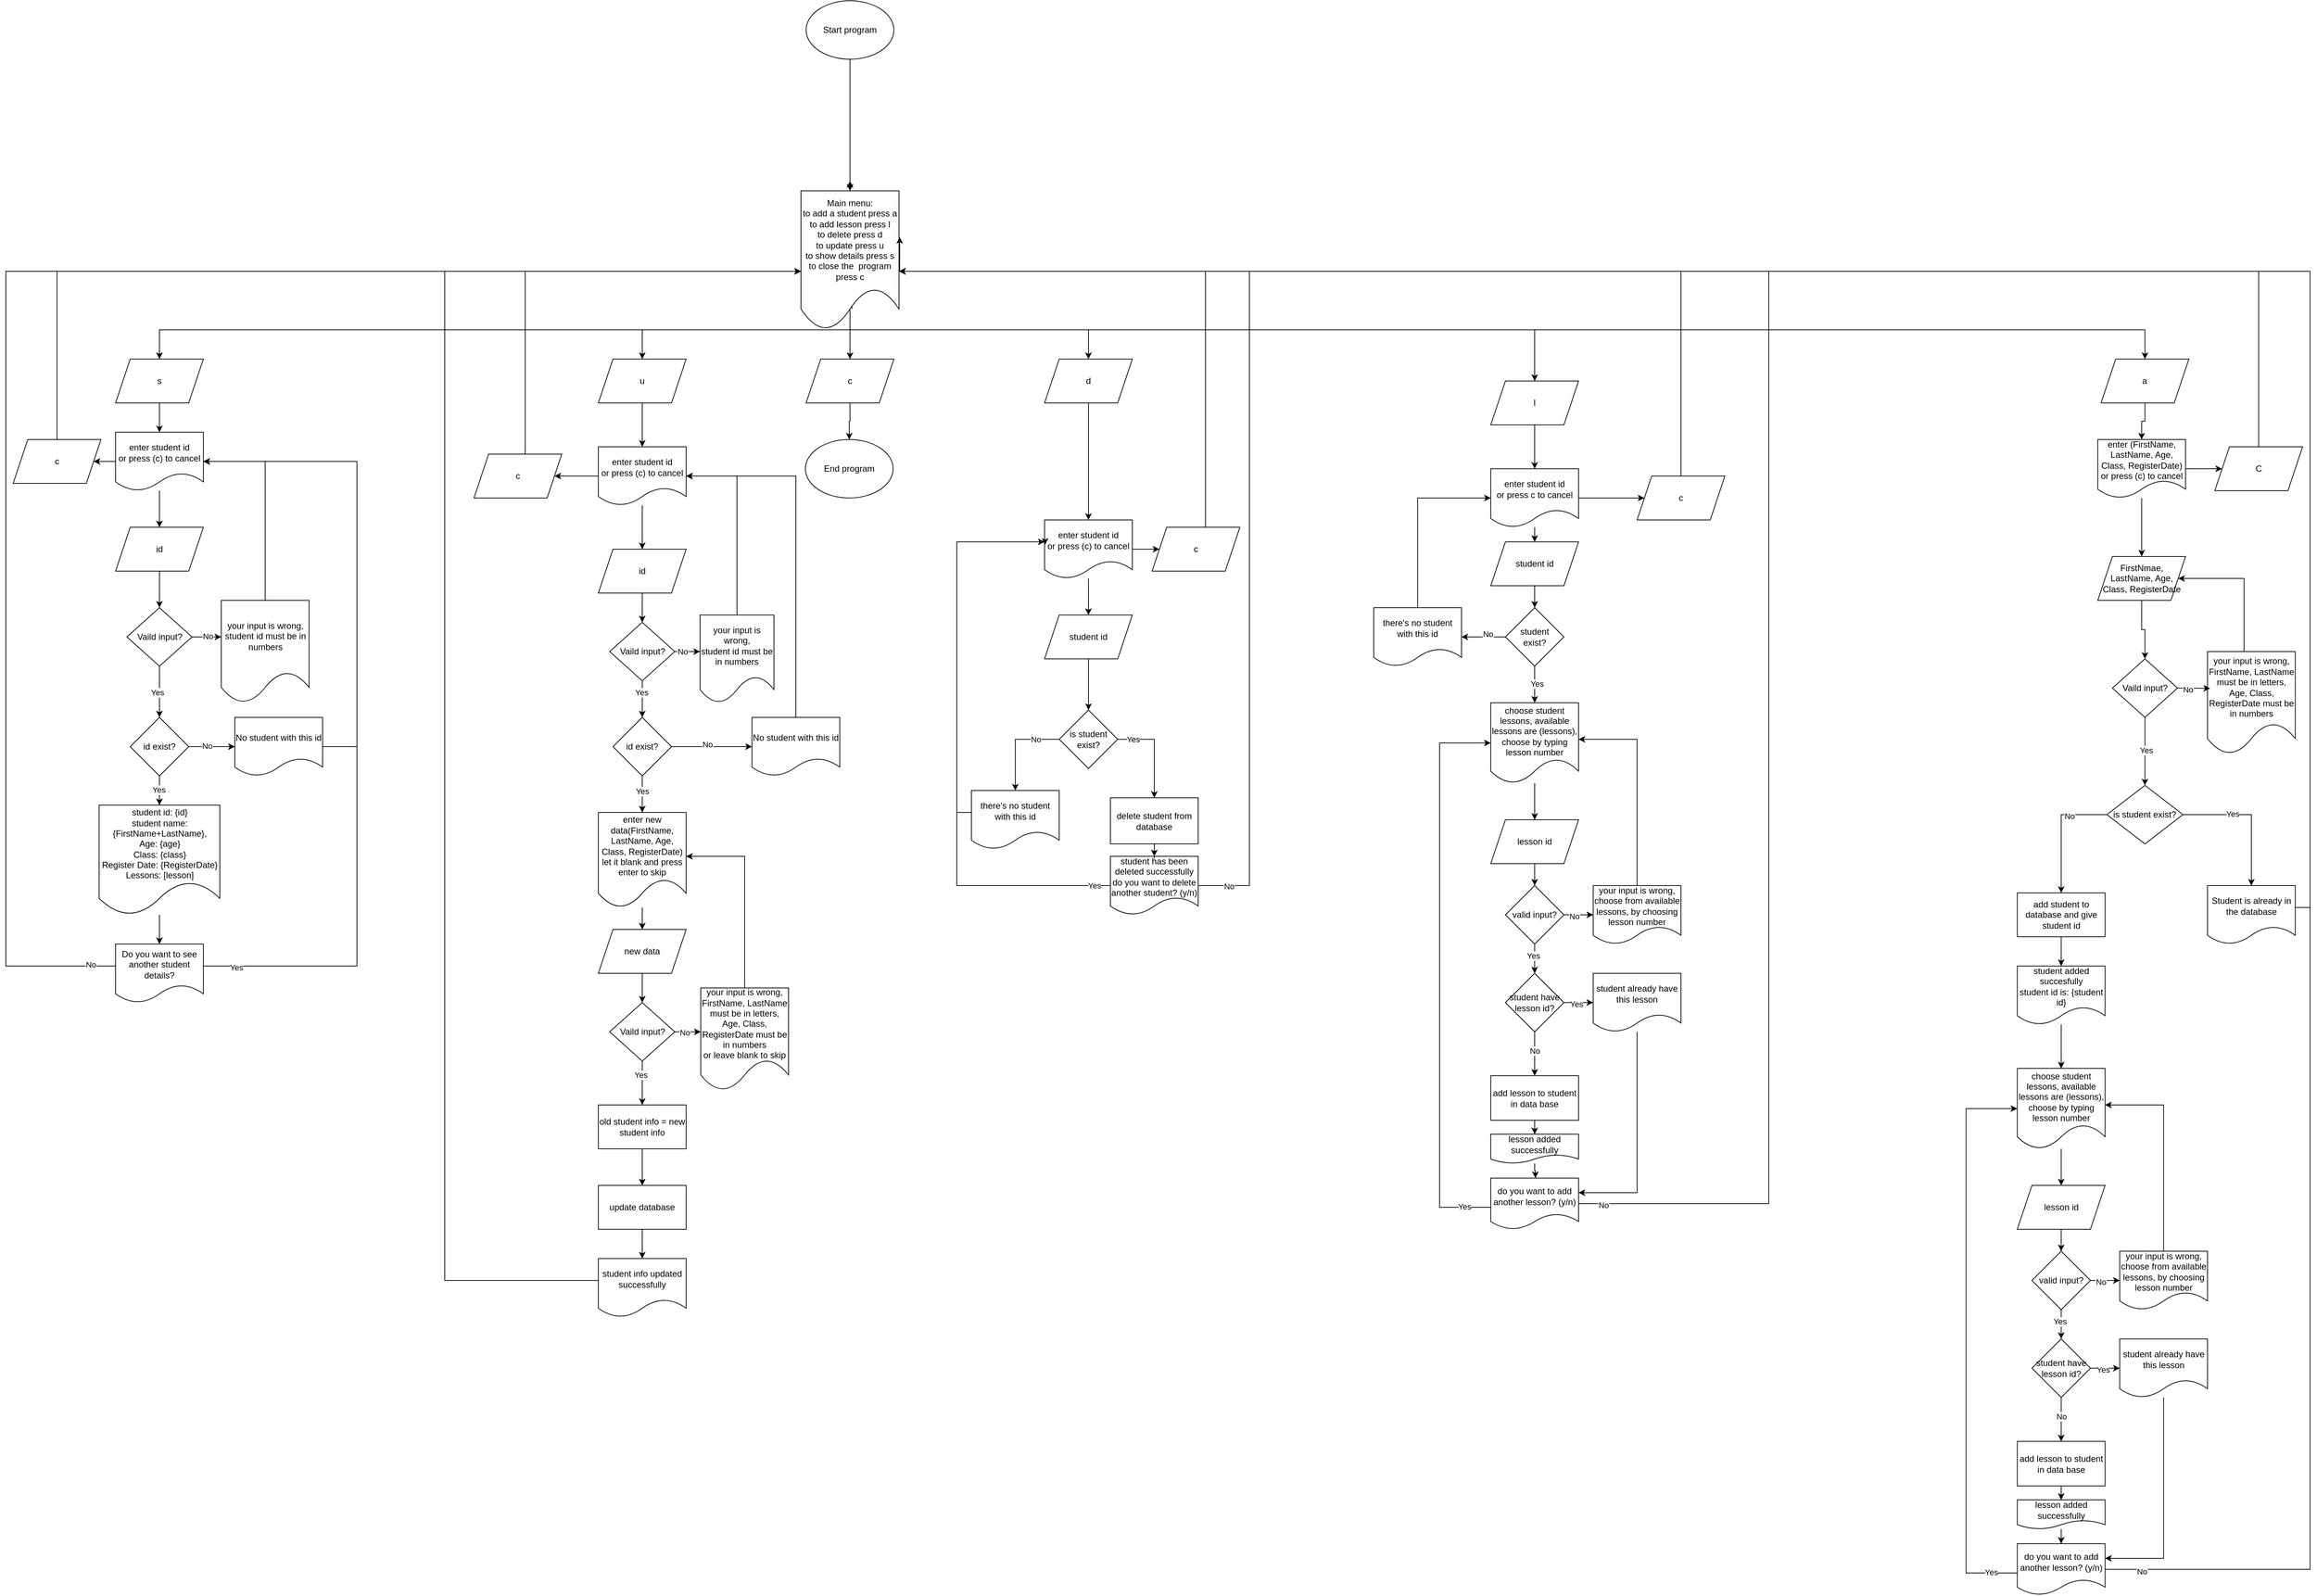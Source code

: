<mxfile version="28.1.2">
  <diagram name="Page-1" id="DuliAuZI_uKckp1WQs51">
    <mxGraphModel dx="1853" dy="622" grid="1" gridSize="10" guides="1" tooltips="1" connect="1" arrows="1" fold="1" page="1" pageScale="1" pageWidth="827" pageHeight="1169" math="0" shadow="0">
      <root>
        <mxCell id="0" />
        <mxCell id="1" parent="0" />
        <mxCell id="DaFsxVrl49rZFC9YkRaX-8" style="edgeStyle=orthogonalEdgeStyle;rounded=0;orthogonalLoop=1;jettySize=auto;html=1;" parent="1" source="Hc_Tv-3WZ_sajlFuAa6E-1" target="Hc_Tv-3WZ_sajlFuAa6E-42" edge="1">
          <mxGeometry relative="1" as="geometry">
            <mxPoint x="440" y="280" as="targetPoint" />
            <Array as="points" />
          </mxGeometry>
        </mxCell>
        <mxCell id="Hc_Tv-3WZ_sajlFuAa6E-1" value="Start program" style="ellipse;whiteSpace=wrap;html=1;" parent="1" vertex="1">
          <mxGeometry x="354" y="20" width="120" height="80" as="geometry" />
        </mxCell>
        <mxCell id="Hc_Tv-3WZ_sajlFuAa6E-21" style="edgeStyle=orthogonalEdgeStyle;rounded=0;orthogonalLoop=1;jettySize=auto;html=1;" parent="1" source="Hc_Tv-3WZ_sajlFuAa6E-42" target="Hc_Tv-3WZ_sajlFuAa6E-20" edge="1">
          <mxGeometry relative="1" as="geometry">
            <mxPoint x="414" y="220" as="sourcePoint" />
            <Array as="points">
              <mxPoint x="414" y="470" />
              <mxPoint x="1270" y="470" />
            </Array>
          </mxGeometry>
        </mxCell>
        <mxCell id="Hc_Tv-3WZ_sajlFuAa6E-27" value="" style="edgeStyle=orthogonalEdgeStyle;rounded=0;orthogonalLoop=1;jettySize=auto;html=1;" parent="1" target="Hc_Tv-3WZ_sajlFuAa6E-25" edge="1">
          <mxGeometry relative="1" as="geometry">
            <mxPoint x="414" y="470" as="sourcePoint" />
            <Array as="points">
              <mxPoint x="414" y="470" />
              <mxPoint x="130" y="470" />
            </Array>
          </mxGeometry>
        </mxCell>
        <mxCell id="Hc_Tv-3WZ_sajlFuAa6E-28" style="edgeStyle=orthogonalEdgeStyle;rounded=0;orthogonalLoop=1;jettySize=auto;html=1;" parent="1" target="Hc_Tv-3WZ_sajlFuAa6E-26" edge="1">
          <mxGeometry relative="1" as="geometry">
            <mxPoint x="414" y="470" as="sourcePoint" />
            <Array as="points">
              <mxPoint x="-530" y="470" />
            </Array>
          </mxGeometry>
        </mxCell>
        <mxCell id="Hc_Tv-3WZ_sajlFuAa6E-29" style="edgeStyle=orthogonalEdgeStyle;rounded=0;orthogonalLoop=1;jettySize=auto;html=1;exitX=0.52;exitY=0.85;exitDx=0;exitDy=0;exitPerimeter=0;" parent="1" source="Hc_Tv-3WZ_sajlFuAa6E-42" target="Hc_Tv-3WZ_sajlFuAa6E-24" edge="1">
          <mxGeometry relative="1" as="geometry">
            <mxPoint x="414" y="220" as="sourcePoint" />
            <Array as="points">
              <mxPoint x="417" y="410" />
              <mxPoint x="414" y="410" />
              <mxPoint x="414" y="470" />
              <mxPoint x="740" y="470" />
            </Array>
          </mxGeometry>
        </mxCell>
        <mxCell id="Hc_Tv-3WZ_sajlFuAa6E-46" style="edgeStyle=orthogonalEdgeStyle;rounded=0;orthogonalLoop=1;jettySize=auto;html=1;entryX=0.5;entryY=0;entryDx=0;entryDy=0;" parent="1" source="Hc_Tv-3WZ_sajlFuAa6E-20" target="Hc_Tv-3WZ_sajlFuAa6E-44" edge="1">
          <mxGeometry relative="1" as="geometry" />
        </mxCell>
        <mxCell id="Hc_Tv-3WZ_sajlFuAa6E-20" value="a" style="shape=parallelogram;perimeter=parallelogramPerimeter;whiteSpace=wrap;html=1;fixedSize=1;rounded=0;shadow=0;" parent="1" vertex="1">
          <mxGeometry x="2124.3" y="510" width="120" height="60" as="geometry" />
        </mxCell>
        <mxCell id="Hc_Tv-3WZ_sajlFuAa6E-64" style="edgeStyle=orthogonalEdgeStyle;rounded=0;orthogonalLoop=1;jettySize=auto;html=1;entryX=0.5;entryY=0;entryDx=0;entryDy=0;" parent="1" source="Hc_Tv-3WZ_sajlFuAa6E-24" target="Hc_Tv-3WZ_sajlFuAa6E-63" edge="1">
          <mxGeometry relative="1" as="geometry" />
        </mxCell>
        <mxCell id="Hc_Tv-3WZ_sajlFuAa6E-24" value="d" style="shape=parallelogram;perimeter=parallelogramPerimeter;whiteSpace=wrap;html=1;fixedSize=1;" parent="1" vertex="1">
          <mxGeometry x="680" y="510" width="120" height="60" as="geometry" />
        </mxCell>
        <mxCell id="DaFsxVrl49rZFC9YkRaX-27" value="" style="edgeStyle=orthogonalEdgeStyle;rounded=0;orthogonalLoop=1;jettySize=auto;html=1;" parent="1" source="Hc_Tv-3WZ_sajlFuAa6E-25" target="DaFsxVrl49rZFC9YkRaX-26" edge="1">
          <mxGeometry relative="1" as="geometry" />
        </mxCell>
        <mxCell id="Hc_Tv-3WZ_sajlFuAa6E-25" value="u" style="shape=parallelogram;perimeter=parallelogramPerimeter;whiteSpace=wrap;html=1;fixedSize=1;" parent="1" vertex="1">
          <mxGeometry x="70" y="510" width="120" height="60" as="geometry" />
        </mxCell>
        <mxCell id="DaFsxVrl49rZFC9YkRaX-112" style="edgeStyle=orthogonalEdgeStyle;rounded=0;orthogonalLoop=1;jettySize=auto;html=1;" parent="1" source="Hc_Tv-3WZ_sajlFuAa6E-26" target="DaFsxVrl49rZFC9YkRaX-111" edge="1">
          <mxGeometry relative="1" as="geometry" />
        </mxCell>
        <mxCell id="Hc_Tv-3WZ_sajlFuAa6E-26" value="s" style="shape=parallelogram;perimeter=parallelogramPerimeter;whiteSpace=wrap;html=1;fixedSize=1;" parent="1" vertex="1">
          <mxGeometry x="-590" y="510" width="120" height="60" as="geometry" />
        </mxCell>
        <mxCell id="Hc_Tv-3WZ_sajlFuAa6E-41" style="edgeStyle=orthogonalEdgeStyle;rounded=0;orthogonalLoop=1;jettySize=auto;html=1;" parent="1" edge="1">
          <mxGeometry relative="1" as="geometry">
            <mxPoint x="750" y="615" as="sourcePoint" />
          </mxGeometry>
        </mxCell>
        <mxCell id="DaFsxVrl49rZFC9YkRaX-22" value="" style="edgeStyle=orthogonalEdgeStyle;rounded=0;orthogonalLoop=1;jettySize=auto;html=1;" parent="1" source="Hc_Tv-3WZ_sajlFuAa6E-42" target="DaFsxVrl49rZFC9YkRaX-21" edge="1">
          <mxGeometry relative="1" as="geometry" />
        </mxCell>
        <mxCell id="KzxogtDJmo4hqly4R_jG-2" style="edgeStyle=orthogonalEdgeStyle;rounded=0;orthogonalLoop=1;jettySize=auto;html=1;" edge="1" parent="1" target="KzxogtDJmo4hqly4R_jG-1">
          <mxGeometry relative="1" as="geometry">
            <mxPoint x="414" y="480" as="sourcePoint" />
            <Array as="points">
              <mxPoint x="1350" y="470" />
            </Array>
          </mxGeometry>
        </mxCell>
        <mxCell id="Hc_Tv-3WZ_sajlFuAa6E-42" value="Main menu:&lt;div&gt;to add a student press a&lt;/div&gt;&lt;div&gt;to add lesson press l&lt;/div&gt;&lt;div&gt;to delete press d&lt;br&gt;&lt;div&gt;to update press u&lt;/div&gt;&lt;/div&gt;&lt;div&gt;to show details press s&lt;/div&gt;&lt;div&gt;to close the&amp;nbsp; program press c&lt;/div&gt;" style="shape=document;whiteSpace=wrap;html=1;boundedLbl=1;" parent="1" vertex="1">
          <mxGeometry x="347" y="280" width="134" height="190" as="geometry" />
        </mxCell>
        <mxCell id="Hc_Tv-3WZ_sajlFuAa6E-71" style="edgeStyle=orthogonalEdgeStyle;rounded=0;orthogonalLoop=1;jettySize=auto;html=1;entryX=0.5;entryY=0;entryDx=0;entryDy=0;" parent="1" source="Hc_Tv-3WZ_sajlFuAa6E-44" target="Hc_Tv-3WZ_sajlFuAa6E-70" edge="1">
          <mxGeometry relative="1" as="geometry" />
        </mxCell>
        <mxCell id="Hc_Tv-3WZ_sajlFuAa6E-89" style="edgeStyle=orthogonalEdgeStyle;rounded=0;orthogonalLoop=1;jettySize=auto;html=1;entryX=0;entryY=0.5;entryDx=0;entryDy=0;" parent="1" source="Hc_Tv-3WZ_sajlFuAa6E-44" target="Hc_Tv-3WZ_sajlFuAa6E-86" edge="1">
          <mxGeometry relative="1" as="geometry" />
        </mxCell>
        <mxCell id="Hc_Tv-3WZ_sajlFuAa6E-44" value="enter (FirstName, LastName, Age, Class, RegisterDate)&lt;div&gt;or press (c) to cancel&lt;/div&gt;" style="shape=document;whiteSpace=wrap;html=1;boundedLbl=1;" parent="1" vertex="1">
          <mxGeometry x="2119.8" y="620" width="120" height="80" as="geometry" />
        </mxCell>
        <mxCell id="Hc_Tv-3WZ_sajlFuAa6E-52" style="edgeStyle=orthogonalEdgeStyle;rounded=0;orthogonalLoop=1;jettySize=auto;html=1;entryX=0.5;entryY=0;entryDx=0;entryDy=0;" parent="1" source="Hc_Tv-3WZ_sajlFuAa6E-47" target="Hc_Tv-3WZ_sajlFuAa6E-50" edge="1">
          <mxGeometry relative="1" as="geometry" />
        </mxCell>
        <mxCell id="Hc_Tv-3WZ_sajlFuAa6E-54" value="Yes" style="edgeLabel;html=1;align=center;verticalAlign=middle;resizable=0;points=[];" parent="Hc_Tv-3WZ_sajlFuAa6E-52" vertex="1" connectable="0">
          <mxGeometry x="-0.296" y="1" relative="1" as="geometry">
            <mxPoint as="offset" />
          </mxGeometry>
        </mxCell>
        <mxCell id="Hc_Tv-3WZ_sajlFuAa6E-56" style="edgeStyle=orthogonalEdgeStyle;rounded=0;orthogonalLoop=1;jettySize=auto;html=1;entryX=0.5;entryY=0;entryDx=0;entryDy=0;" parent="1" source="Hc_Tv-3WZ_sajlFuAa6E-47" target="Hc_Tv-3WZ_sajlFuAa6E-58" edge="1">
          <mxGeometry relative="1" as="geometry">
            <mxPoint x="1489.8" y="820" as="targetPoint" />
          </mxGeometry>
        </mxCell>
        <mxCell id="Hc_Tv-3WZ_sajlFuAa6E-57" value="No" style="edgeLabel;html=1;align=center;verticalAlign=middle;resizable=0;points=[];" parent="Hc_Tv-3WZ_sajlFuAa6E-56" vertex="1" connectable="0">
          <mxGeometry x="-0.395" y="2" relative="1" as="geometry">
            <mxPoint as="offset" />
          </mxGeometry>
        </mxCell>
        <mxCell id="Hc_Tv-3WZ_sajlFuAa6E-47" value="is student exist?" style="rhombus;whiteSpace=wrap;html=1;" parent="1" vertex="1">
          <mxGeometry x="2132.3" y="1093" width="104" height="80" as="geometry" />
        </mxCell>
        <mxCell id="Hc_Tv-3WZ_sajlFuAa6E-50" value="Student is already in the database" style="shape=document;whiteSpace=wrap;html=1;boundedLbl=1;" parent="1" vertex="1">
          <mxGeometry x="2269.8" y="1230" width="120" height="80" as="geometry" />
        </mxCell>
        <mxCell id="Hc_Tv-3WZ_sajlFuAa6E-61" style="edgeStyle=orthogonalEdgeStyle;rounded=0;orthogonalLoop=1;jettySize=auto;html=1;entryX=0.5;entryY=0;entryDx=0;entryDy=0;" parent="1" source="Hc_Tv-3WZ_sajlFuAa6E-58" target="Hc_Tv-3WZ_sajlFuAa6E-59" edge="1">
          <mxGeometry relative="1" as="geometry" />
        </mxCell>
        <mxCell id="Hc_Tv-3WZ_sajlFuAa6E-58" value="add student to database and give student id" style="rounded=0;whiteSpace=wrap;html=1;" parent="1" vertex="1">
          <mxGeometry x="2009.8" y="1240" width="120" height="60" as="geometry" />
        </mxCell>
        <mxCell id="DaFsxVrl49rZFC9YkRaX-71" style="edgeStyle=orthogonalEdgeStyle;rounded=0;orthogonalLoop=1;jettySize=auto;html=1;" parent="1" source="Hc_Tv-3WZ_sajlFuAa6E-59" target="DaFsxVrl49rZFC9YkRaX-70" edge="1">
          <mxGeometry relative="1" as="geometry" />
        </mxCell>
        <mxCell id="Hc_Tv-3WZ_sajlFuAa6E-59" value="student added succesfully&lt;div&gt;student id is: {student id}&lt;/div&gt;" style="shape=document;whiteSpace=wrap;html=1;boundedLbl=1;" parent="1" vertex="1">
          <mxGeometry x="2009.8" y="1340" width="120" height="80" as="geometry" />
        </mxCell>
        <mxCell id="Hc_Tv-3WZ_sajlFuAa6E-92" style="edgeStyle=orthogonalEdgeStyle;rounded=0;orthogonalLoop=1;jettySize=auto;html=1;" parent="1" source="Hc_Tv-3WZ_sajlFuAa6E-63" target="Hc_Tv-3WZ_sajlFuAa6E-91" edge="1">
          <mxGeometry relative="1" as="geometry">
            <Array as="points">
              <mxPoint x="820" y="770" />
              <mxPoint x="820" y="770" />
            </Array>
          </mxGeometry>
        </mxCell>
        <mxCell id="Hc_Tv-3WZ_sajlFuAa6E-94" style="edgeStyle=orthogonalEdgeStyle;rounded=0;orthogonalLoop=1;jettySize=auto;html=1;" parent="1" source="Hc_Tv-3WZ_sajlFuAa6E-63" target="Hc_Tv-3WZ_sajlFuAa6E-65" edge="1">
          <mxGeometry relative="1" as="geometry" />
        </mxCell>
        <mxCell id="Hc_Tv-3WZ_sajlFuAa6E-63" value="enter student id&lt;div&gt;or press (c) to cancel&lt;/div&gt;" style="shape=document;whiteSpace=wrap;html=1;boundedLbl=1;" parent="1" vertex="1">
          <mxGeometry x="680" y="730" width="120" height="80" as="geometry" />
        </mxCell>
        <mxCell id="Hc_Tv-3WZ_sajlFuAa6E-100" style="edgeStyle=orthogonalEdgeStyle;rounded=0;orthogonalLoop=1;jettySize=auto;html=1;" parent="1" source="Hc_Tv-3WZ_sajlFuAa6E-65" target="Hc_Tv-3WZ_sajlFuAa6E-95" edge="1">
          <mxGeometry relative="1" as="geometry" />
        </mxCell>
        <mxCell id="Hc_Tv-3WZ_sajlFuAa6E-65" value="student id" style="shape=parallelogram;perimeter=parallelogramPerimeter;whiteSpace=wrap;html=1;fixedSize=1;" parent="1" vertex="1">
          <mxGeometry x="680" y="860" width="120" height="60" as="geometry" />
        </mxCell>
        <mxCell id="Hc_Tv-3WZ_sajlFuAa6E-74" style="edgeStyle=orthogonalEdgeStyle;rounded=0;orthogonalLoop=1;jettySize=auto;html=1;entryX=0.5;entryY=0;entryDx=0;entryDy=0;" parent="1" source="Hc_Tv-3WZ_sajlFuAa6E-70" target="Hc_Tv-3WZ_sajlFuAa6E-73" edge="1">
          <mxGeometry relative="1" as="geometry" />
        </mxCell>
        <mxCell id="Hc_Tv-3WZ_sajlFuAa6E-70" value="FirstNmae, LastName, Age, Class, RegisterDate" style="shape=parallelogram;perimeter=parallelogramPerimeter;whiteSpace=wrap;html=1;fixedSize=1;" parent="1" vertex="1">
          <mxGeometry x="2119.8" y="780" width="120" height="60" as="geometry" />
        </mxCell>
        <mxCell id="Hc_Tv-3WZ_sajlFuAa6E-72" style="edgeStyle=orthogonalEdgeStyle;rounded=0;orthogonalLoop=1;jettySize=auto;html=1;entryX=1.007;entryY=0.332;entryDx=0;entryDy=0;entryPerimeter=0;" parent="1" source="Hc_Tv-3WZ_sajlFuAa6E-50" target="Hc_Tv-3WZ_sajlFuAa6E-42" edge="1">
          <mxGeometry relative="1" as="geometry">
            <Array as="points">
              <mxPoint x="2410" y="1260" />
              <mxPoint x="2410" y="390" />
              <mxPoint x="482" y="390" />
            </Array>
          </mxGeometry>
        </mxCell>
        <mxCell id="DaFsxVrl49rZFC9YkRaX-66" style="edgeStyle=orthogonalEdgeStyle;rounded=0;orthogonalLoop=1;jettySize=auto;html=1;" parent="1" source="Hc_Tv-3WZ_sajlFuAa6E-73" target="Hc_Tv-3WZ_sajlFuAa6E-47" edge="1">
          <mxGeometry relative="1" as="geometry" />
        </mxCell>
        <mxCell id="DaFsxVrl49rZFC9YkRaX-67" value="Yes" style="edgeLabel;html=1;align=center;verticalAlign=middle;resizable=0;points=[];" parent="DaFsxVrl49rZFC9YkRaX-66" vertex="1" connectable="0">
          <mxGeometry x="-0.022" y="1" relative="1" as="geometry">
            <mxPoint y="-1" as="offset" />
          </mxGeometry>
        </mxCell>
        <mxCell id="Hc_Tv-3WZ_sajlFuAa6E-73" value="Vaild input?" style="rhombus;whiteSpace=wrap;html=1;" parent="1" vertex="1">
          <mxGeometry x="2139.8" y="920" width="89" height="80" as="geometry" />
        </mxCell>
        <mxCell id="Hc_Tv-3WZ_sajlFuAa6E-85" style="edgeStyle=orthogonalEdgeStyle;rounded=0;orthogonalLoop=1;jettySize=auto;html=1;entryX=1;entryY=0.5;entryDx=0;entryDy=0;" parent="1" source="Hc_Tv-3WZ_sajlFuAa6E-76" target="Hc_Tv-3WZ_sajlFuAa6E-70" edge="1">
          <mxGeometry relative="1" as="geometry">
            <Array as="points">
              <mxPoint x="2319.8" y="810" />
            </Array>
          </mxGeometry>
        </mxCell>
        <mxCell id="Hc_Tv-3WZ_sajlFuAa6E-76" value="your input is wrong, FirstName, LastName must be in letters, Age, Class, RegisterDate must be in numbers" style="shape=document;whiteSpace=wrap;html=1;boundedLbl=1;" parent="1" vertex="1">
          <mxGeometry x="2269.8" y="910" width="120" height="140" as="geometry" />
        </mxCell>
        <mxCell id="Hc_Tv-3WZ_sajlFuAa6E-83" style="edgeStyle=orthogonalEdgeStyle;rounded=0;orthogonalLoop=1;jettySize=auto;html=1;entryX=0.03;entryY=0.36;entryDx=0;entryDy=0;entryPerimeter=0;" parent="1" source="Hc_Tv-3WZ_sajlFuAa6E-73" target="Hc_Tv-3WZ_sajlFuAa6E-76" edge="1">
          <mxGeometry relative="1" as="geometry" />
        </mxCell>
        <mxCell id="Hc_Tv-3WZ_sajlFuAa6E-84" value="No" style="edgeLabel;html=1;align=center;verticalAlign=middle;resizable=0;points=[];" parent="Hc_Tv-3WZ_sajlFuAa6E-83" vertex="1" connectable="0">
          <mxGeometry x="-0.282" y="-2" relative="1" as="geometry">
            <mxPoint x="-2" as="offset" />
          </mxGeometry>
        </mxCell>
        <mxCell id="Hc_Tv-3WZ_sajlFuAa6E-90" style="edgeStyle=orthogonalEdgeStyle;rounded=0;orthogonalLoop=1;jettySize=auto;html=1;" parent="1" source="Hc_Tv-3WZ_sajlFuAa6E-86" target="Hc_Tv-3WZ_sajlFuAa6E-42" edge="1">
          <mxGeometry relative="1" as="geometry">
            <Array as="points">
              <mxPoint x="2340" y="390" />
            </Array>
          </mxGeometry>
        </mxCell>
        <mxCell id="Hc_Tv-3WZ_sajlFuAa6E-86" value="C" style="shape=parallelogram;perimeter=parallelogramPerimeter;whiteSpace=wrap;html=1;fixedSize=1;" parent="1" vertex="1">
          <mxGeometry x="2279.8" y="630" width="120" height="60" as="geometry" />
        </mxCell>
        <mxCell id="Hc_Tv-3WZ_sajlFuAa6E-93" style="edgeStyle=orthogonalEdgeStyle;rounded=0;orthogonalLoop=1;jettySize=auto;html=1;" parent="1" source="Hc_Tv-3WZ_sajlFuAa6E-91" target="Hc_Tv-3WZ_sajlFuAa6E-42" edge="1">
          <mxGeometry relative="1" as="geometry">
            <Array as="points">
              <mxPoint x="900" y="390" />
            </Array>
          </mxGeometry>
        </mxCell>
        <mxCell id="Hc_Tv-3WZ_sajlFuAa6E-91" value="c" style="shape=parallelogram;perimeter=parallelogramPerimeter;whiteSpace=wrap;html=1;fixedSize=1;" parent="1" vertex="1">
          <mxGeometry x="827" y="740" width="120" height="60" as="geometry" />
        </mxCell>
        <mxCell id="Hc_Tv-3WZ_sajlFuAa6E-102" style="edgeStyle=orthogonalEdgeStyle;rounded=0;orthogonalLoop=1;jettySize=auto;html=1;" parent="1" source="Hc_Tv-3WZ_sajlFuAa6E-95" target="Hc_Tv-3WZ_sajlFuAa6E-96" edge="1">
          <mxGeometry relative="1" as="geometry">
            <Array as="points">
              <mxPoint x="640" y="1030" />
            </Array>
          </mxGeometry>
        </mxCell>
        <mxCell id="Hc_Tv-3WZ_sajlFuAa6E-105" value="No" style="edgeLabel;html=1;align=center;verticalAlign=middle;resizable=0;points=[];" parent="Hc_Tv-3WZ_sajlFuAa6E-102" vertex="1" connectable="0">
          <mxGeometry x="-0.498" relative="1" as="geometry">
            <mxPoint as="offset" />
          </mxGeometry>
        </mxCell>
        <mxCell id="Hc_Tv-3WZ_sajlFuAa6E-107" style="edgeStyle=orthogonalEdgeStyle;rounded=0;orthogonalLoop=1;jettySize=auto;html=1;entryX=0.5;entryY=0;entryDx=0;entryDy=0;" parent="1" source="Hc_Tv-3WZ_sajlFuAa6E-95" target="Hc_Tv-3WZ_sajlFuAa6E-98" edge="1">
          <mxGeometry relative="1" as="geometry">
            <Array as="points">
              <mxPoint x="830" y="1030" />
            </Array>
            <mxPoint x="780" y="970" as="sourcePoint" />
          </mxGeometry>
        </mxCell>
        <mxCell id="Hc_Tv-3WZ_sajlFuAa6E-108" value="Yes" style="edgeLabel;html=1;align=center;verticalAlign=middle;resizable=0;points=[];" parent="Hc_Tv-3WZ_sajlFuAa6E-107" vertex="1" connectable="0">
          <mxGeometry x="-0.68" relative="1" as="geometry">
            <mxPoint as="offset" />
          </mxGeometry>
        </mxCell>
        <mxCell id="Hc_Tv-3WZ_sajlFuAa6E-95" value="is student exist?" style="rhombus;whiteSpace=wrap;html=1;" parent="1" vertex="1">
          <mxGeometry x="700" y="990" width="80" height="80" as="geometry" />
        </mxCell>
        <mxCell id="Hc_Tv-3WZ_sajlFuAa6E-96" value="there&#39;s no student with this id" style="shape=document;whiteSpace=wrap;html=1;boundedLbl=1;" parent="1" vertex="1">
          <mxGeometry x="580" y="1100" width="120" height="80" as="geometry" />
        </mxCell>
        <mxCell id="Hc_Tv-3WZ_sajlFuAa6E-113" style="edgeStyle=orthogonalEdgeStyle;rounded=0;orthogonalLoop=1;jettySize=auto;html=1;" parent="1" target="Hc_Tv-3WZ_sajlFuAa6E-63" edge="1">
          <mxGeometry relative="1" as="geometry">
            <Array as="points">
              <mxPoint x="830" y="1230" />
              <mxPoint x="560" y="1230" />
              <mxPoint x="560" y="760" />
            </Array>
            <mxPoint x="830" y="1240" as="sourcePoint" />
            <mxPoint x="680" y="650" as="targetPoint" />
          </mxGeometry>
        </mxCell>
        <mxCell id="Hc_Tv-3WZ_sajlFuAa6E-114" value="Yes" style="edgeLabel;html=1;align=center;verticalAlign=middle;resizable=0;points=[];" parent="Hc_Tv-3WZ_sajlFuAa6E-113" vertex="1" connectable="0">
          <mxGeometry x="-0.789" relative="1" as="geometry">
            <mxPoint as="offset" />
          </mxGeometry>
        </mxCell>
        <mxCell id="Hc_Tv-3WZ_sajlFuAa6E-116" style="edgeStyle=orthogonalEdgeStyle;rounded=0;orthogonalLoop=1;jettySize=auto;html=1;" parent="1" target="Hc_Tv-3WZ_sajlFuAa6E-42" edge="1">
          <mxGeometry relative="1" as="geometry">
            <Array as="points">
              <mxPoint x="830" y="1230" />
              <mxPoint x="960" y="1230" />
              <mxPoint x="960" y="390" />
            </Array>
            <mxPoint x="830" y="1240" as="sourcePoint" />
            <mxPoint x="260" y="310" as="targetPoint" />
          </mxGeometry>
        </mxCell>
        <mxCell id="Hc_Tv-3WZ_sajlFuAa6E-117" value="No" style="edgeLabel;html=1;align=center;verticalAlign=middle;resizable=0;points=[];" parent="Hc_Tv-3WZ_sajlFuAa6E-116" vertex="1" connectable="0">
          <mxGeometry x="-0.954" y="-1" relative="1" as="geometry">
            <mxPoint as="offset" />
          </mxGeometry>
        </mxCell>
        <mxCell id="KzxogtDJmo4hqly4R_jG-7" value="No" style="edgeLabel;html=1;align=center;verticalAlign=middle;resizable=0;points=[];" vertex="1" connectable="0" parent="Hc_Tv-3WZ_sajlFuAa6E-116">
          <mxGeometry x="-0.848" y="-1" relative="1" as="geometry">
            <mxPoint x="1" as="offset" />
          </mxGeometry>
        </mxCell>
        <mxCell id="Hc_Tv-3WZ_sajlFuAa6E-97" value="student has been deleted successfully&lt;div&gt;do you want to delete another student? (y/n)&lt;/div&gt;" style="shape=document;whiteSpace=wrap;html=1;boundedLbl=1;" parent="1" vertex="1">
          <mxGeometry x="770" y="1190" width="120" height="80" as="geometry" />
        </mxCell>
        <mxCell id="Hc_Tv-3WZ_sajlFuAa6E-110" style="edgeStyle=orthogonalEdgeStyle;rounded=0;orthogonalLoop=1;jettySize=auto;html=1;" parent="1" source="Hc_Tv-3WZ_sajlFuAa6E-98" target="Hc_Tv-3WZ_sajlFuAa6E-97" edge="1">
          <mxGeometry relative="1" as="geometry" />
        </mxCell>
        <mxCell id="Hc_Tv-3WZ_sajlFuAa6E-98" value="delete student from database" style="rounded=0;whiteSpace=wrap;html=1;" parent="1" vertex="1">
          <mxGeometry x="770" y="1110" width="120" height="63" as="geometry" />
        </mxCell>
        <mxCell id="Hc_Tv-3WZ_sajlFuAa6E-106" style="edgeStyle=orthogonalEdgeStyle;rounded=0;orthogonalLoop=1;jettySize=auto;html=1;entryX=0.006;entryY=0.425;entryDx=0;entryDy=0;entryPerimeter=0;" parent="1" source="Hc_Tv-3WZ_sajlFuAa6E-96" target="Hc_Tv-3WZ_sajlFuAa6E-63" edge="1">
          <mxGeometry relative="1" as="geometry">
            <Array as="points">
              <mxPoint x="560" y="1130" />
              <mxPoint x="560" y="760" />
              <mxPoint x="681" y="760" />
            </Array>
          </mxGeometry>
        </mxCell>
        <mxCell id="8jjmgpHcQFOhCeAhUDgL-1" value="End program" style="ellipse;whiteSpace=wrap;html=1;" parent="1" vertex="1">
          <mxGeometry x="353" y="620" width="120" height="80" as="geometry" />
        </mxCell>
        <mxCell id="DaFsxVrl49rZFC9YkRaX-11" style="edgeStyle=orthogonalEdgeStyle;rounded=0;orthogonalLoop=1;jettySize=auto;html=1;entryX=0.5;entryY=0;entryDx=0;entryDy=0;" parent="1" target="DaFsxVrl49rZFC9YkRaX-10" edge="1">
          <mxGeometry relative="1" as="geometry">
            <mxPoint x="414" y="190" as="sourcePoint" />
          </mxGeometry>
        </mxCell>
        <mxCell id="DaFsxVrl49rZFC9YkRaX-15" value="" style="edgeStyle=orthogonalEdgeStyle;rounded=0;orthogonalLoop=1;jettySize=auto;html=1;" parent="1" target="DaFsxVrl49rZFC9YkRaX-14" edge="1">
          <mxGeometry relative="1" as="geometry">
            <mxPoint x="457.5" y="255" as="sourcePoint" />
          </mxGeometry>
        </mxCell>
        <mxCell id="DaFsxVrl49rZFC9YkRaX-16" style="edgeStyle=orthogonalEdgeStyle;rounded=0;orthogonalLoop=1;jettySize=auto;html=1;" parent="1" source="DaFsxVrl49rZFC9YkRaX-14" edge="1">
          <mxGeometry relative="1" as="geometry">
            <mxPoint x="474" y="160.067" as="targetPoint" />
            <Array as="points">
              <mxPoint x="620" y="160" />
            </Array>
          </mxGeometry>
        </mxCell>
        <mxCell id="DaFsxVrl49rZFC9YkRaX-17" value="Yes" style="edgeLabel;html=1;align=center;verticalAlign=middle;resizable=0;points=[];" parent="DaFsxVrl49rZFC9YkRaX-16" vertex="1" connectable="0">
          <mxGeometry x="-0.705" relative="1" as="geometry">
            <mxPoint as="offset" />
          </mxGeometry>
        </mxCell>
        <mxCell id="DaFsxVrl49rZFC9YkRaX-23" style="edgeStyle=orthogonalEdgeStyle;rounded=0;orthogonalLoop=1;jettySize=auto;html=1;" parent="1" source="DaFsxVrl49rZFC9YkRaX-21" target="8jjmgpHcQFOhCeAhUDgL-1" edge="1">
          <mxGeometry relative="1" as="geometry" />
        </mxCell>
        <mxCell id="DaFsxVrl49rZFC9YkRaX-21" value="c" style="shape=parallelogram;perimeter=parallelogramPerimeter;whiteSpace=wrap;html=1;fixedSize=1;" parent="1" vertex="1">
          <mxGeometry x="354" y="510" width="120" height="60" as="geometry" />
        </mxCell>
        <mxCell id="DaFsxVrl49rZFC9YkRaX-29" value="" style="edgeStyle=orthogonalEdgeStyle;rounded=0;orthogonalLoop=1;jettySize=auto;html=1;" parent="1" source="DaFsxVrl49rZFC9YkRaX-26" target="DaFsxVrl49rZFC9YkRaX-28" edge="1">
          <mxGeometry relative="1" as="geometry" />
        </mxCell>
        <mxCell id="DaFsxVrl49rZFC9YkRaX-31" value="" style="edgeStyle=orthogonalEdgeStyle;rounded=0;orthogonalLoop=1;jettySize=auto;html=1;" parent="1" source="DaFsxVrl49rZFC9YkRaX-26" target="DaFsxVrl49rZFC9YkRaX-30" edge="1">
          <mxGeometry relative="1" as="geometry" />
        </mxCell>
        <mxCell id="DaFsxVrl49rZFC9YkRaX-26" value="enter student id&lt;div&gt;or press (c) to cancel&lt;/div&gt;" style="shape=document;whiteSpace=wrap;html=1;boundedLbl=1;" parent="1" vertex="1">
          <mxGeometry x="70" y="630" width="120" height="80" as="geometry" />
        </mxCell>
        <mxCell id="DaFsxVrl49rZFC9YkRaX-34" value="" style="edgeStyle=orthogonalEdgeStyle;rounded=0;orthogonalLoop=1;jettySize=auto;html=1;" parent="1" source="DaFsxVrl49rZFC9YkRaX-146" target="DaFsxVrl49rZFC9YkRaX-33" edge="1">
          <mxGeometry relative="1" as="geometry" />
        </mxCell>
        <mxCell id="DaFsxVrl49rZFC9YkRaX-151" value="Yes" style="edgeLabel;html=1;align=center;verticalAlign=middle;resizable=0;points=[];" parent="DaFsxVrl49rZFC9YkRaX-34" vertex="1" connectable="0">
          <mxGeometry x="-0.385" y="-1" relative="1" as="geometry">
            <mxPoint as="offset" />
          </mxGeometry>
        </mxCell>
        <mxCell id="DaFsxVrl49rZFC9YkRaX-28" value="id" style="shape=parallelogram;perimeter=parallelogramPerimeter;whiteSpace=wrap;html=1;fixedSize=1;" parent="1" vertex="1">
          <mxGeometry x="70" y="770" width="120" height="60" as="geometry" />
        </mxCell>
        <mxCell id="DaFsxVrl49rZFC9YkRaX-32" style="edgeStyle=orthogonalEdgeStyle;rounded=0;orthogonalLoop=1;jettySize=auto;html=1;" parent="1" source="DaFsxVrl49rZFC9YkRaX-30" target="Hc_Tv-3WZ_sajlFuAa6E-42" edge="1">
          <mxGeometry relative="1" as="geometry">
            <Array as="points">
              <mxPoint x="-30" y="390" />
            </Array>
          </mxGeometry>
        </mxCell>
        <mxCell id="DaFsxVrl49rZFC9YkRaX-30" value="c" style="shape=parallelogram;perimeter=parallelogramPerimeter;whiteSpace=wrap;html=1;fixedSize=1;" parent="1" vertex="1">
          <mxGeometry x="-100" y="640" width="120" height="60" as="geometry" />
        </mxCell>
        <mxCell id="DaFsxVrl49rZFC9YkRaX-38" style="edgeStyle=orthogonalEdgeStyle;rounded=0;orthogonalLoop=1;jettySize=auto;html=1;" parent="1" source="DaFsxVrl49rZFC9YkRaX-33" target="DaFsxVrl49rZFC9YkRaX-37" edge="1">
          <mxGeometry relative="1" as="geometry" />
        </mxCell>
        <mxCell id="DaFsxVrl49rZFC9YkRaX-40" value="No" style="edgeLabel;html=1;align=center;verticalAlign=middle;resizable=0;points=[];" parent="DaFsxVrl49rZFC9YkRaX-38" vertex="1" connectable="0">
          <mxGeometry x="-0.109" y="3" relative="1" as="geometry">
            <mxPoint as="offset" />
          </mxGeometry>
        </mxCell>
        <mxCell id="DaFsxVrl49rZFC9YkRaX-42" style="edgeStyle=orthogonalEdgeStyle;rounded=0;orthogonalLoop=1;jettySize=auto;html=1;" parent="1" source="DaFsxVrl49rZFC9YkRaX-33" target="DaFsxVrl49rZFC9YkRaX-41" edge="1">
          <mxGeometry relative="1" as="geometry" />
        </mxCell>
        <mxCell id="DaFsxVrl49rZFC9YkRaX-43" value="Yes" style="edgeLabel;html=1;align=center;verticalAlign=middle;resizable=0;points=[];" parent="DaFsxVrl49rZFC9YkRaX-42" vertex="1" connectable="0">
          <mxGeometry x="-0.169" relative="1" as="geometry">
            <mxPoint as="offset" />
          </mxGeometry>
        </mxCell>
        <mxCell id="DaFsxVrl49rZFC9YkRaX-33" value="id exist?" style="rhombus;whiteSpace=wrap;html=1;" parent="1" vertex="1">
          <mxGeometry x="90" y="1000" width="80" height="80" as="geometry" />
        </mxCell>
        <mxCell id="DaFsxVrl49rZFC9YkRaX-39" style="edgeStyle=orthogonalEdgeStyle;rounded=0;orthogonalLoop=1;jettySize=auto;html=1;" parent="1" source="DaFsxVrl49rZFC9YkRaX-37" target="DaFsxVrl49rZFC9YkRaX-26" edge="1">
          <mxGeometry relative="1" as="geometry">
            <Array as="points">
              <mxPoint x="340" y="670" />
            </Array>
          </mxGeometry>
        </mxCell>
        <mxCell id="DaFsxVrl49rZFC9YkRaX-37" value="No student with this id" style="shape=document;whiteSpace=wrap;html=1;boundedLbl=1;" parent="1" vertex="1">
          <mxGeometry x="280" y="1000" width="120" height="80" as="geometry" />
        </mxCell>
        <mxCell id="DaFsxVrl49rZFC9YkRaX-46" style="edgeStyle=orthogonalEdgeStyle;rounded=0;orthogonalLoop=1;jettySize=auto;html=1;" parent="1" source="DaFsxVrl49rZFC9YkRaX-41" target="DaFsxVrl49rZFC9YkRaX-45" edge="1">
          <mxGeometry relative="1" as="geometry" />
        </mxCell>
        <mxCell id="DaFsxVrl49rZFC9YkRaX-41" value="enter new data(FirstName, LastName, Age, Class, RegisterDate)&lt;br&gt;let it blank and press enter to skip" style="shape=document;whiteSpace=wrap;html=1;boundedLbl=1;" parent="1" vertex="1">
          <mxGeometry x="70" y="1130" width="120" height="130" as="geometry" />
        </mxCell>
        <mxCell id="DaFsxVrl49rZFC9YkRaX-51" style="edgeStyle=orthogonalEdgeStyle;rounded=0;orthogonalLoop=1;jettySize=auto;html=1;" parent="1" source="DaFsxVrl49rZFC9YkRaX-45" target="DaFsxVrl49rZFC9YkRaX-48" edge="1">
          <mxGeometry relative="1" as="geometry" />
        </mxCell>
        <mxCell id="DaFsxVrl49rZFC9YkRaX-45" value="new data" style="shape=parallelogram;perimeter=parallelogramPerimeter;whiteSpace=wrap;html=1;fixedSize=1;" parent="1" vertex="1">
          <mxGeometry x="70" y="1290" width="120" height="60" as="geometry" />
        </mxCell>
        <mxCell id="DaFsxVrl49rZFC9YkRaX-53" style="edgeStyle=orthogonalEdgeStyle;rounded=0;orthogonalLoop=1;jettySize=auto;html=1;" parent="1" source="DaFsxVrl49rZFC9YkRaX-48" target="DaFsxVrl49rZFC9YkRaX-49" edge="1">
          <mxGeometry relative="1" as="geometry">
            <Array as="points">
              <mxPoint x="170" y="1430" />
              <mxPoint x="170" y="1430" />
            </Array>
          </mxGeometry>
        </mxCell>
        <mxCell id="DaFsxVrl49rZFC9YkRaX-56" value="No" style="edgeLabel;html=1;align=center;verticalAlign=middle;resizable=0;points=[];" parent="DaFsxVrl49rZFC9YkRaX-53" vertex="1" connectable="0">
          <mxGeometry x="-0.226" y="-1" relative="1" as="geometry">
            <mxPoint as="offset" />
          </mxGeometry>
        </mxCell>
        <mxCell id="DaFsxVrl49rZFC9YkRaX-58" style="edgeStyle=orthogonalEdgeStyle;rounded=0;orthogonalLoop=1;jettySize=auto;html=1;" parent="1" source="DaFsxVrl49rZFC9YkRaX-48" target="DaFsxVrl49rZFC9YkRaX-57" edge="1">
          <mxGeometry relative="1" as="geometry" />
        </mxCell>
        <mxCell id="DaFsxVrl49rZFC9YkRaX-61" value="Yes" style="edgeLabel;html=1;align=center;verticalAlign=middle;resizable=0;points=[];" parent="DaFsxVrl49rZFC9YkRaX-58" vertex="1" connectable="0">
          <mxGeometry x="-0.362" y="-2" relative="1" as="geometry">
            <mxPoint as="offset" />
          </mxGeometry>
        </mxCell>
        <mxCell id="DaFsxVrl49rZFC9YkRaX-48" value="Vaild input?" style="rhombus;whiteSpace=wrap;html=1;" parent="1" vertex="1">
          <mxGeometry x="85.5" y="1390" width="89" height="80" as="geometry" />
        </mxCell>
        <mxCell id="DaFsxVrl49rZFC9YkRaX-55" style="edgeStyle=orthogonalEdgeStyle;rounded=0;orthogonalLoop=1;jettySize=auto;html=1;" parent="1" source="DaFsxVrl49rZFC9YkRaX-49" target="DaFsxVrl49rZFC9YkRaX-41" edge="1">
          <mxGeometry relative="1" as="geometry">
            <Array as="points">
              <mxPoint x="270" y="1190" />
            </Array>
          </mxGeometry>
        </mxCell>
        <mxCell id="DaFsxVrl49rZFC9YkRaX-49" value="your input is wrong, FirstName, LastName must be in letters, Age, Class, RegisterDate must be in numbers&lt;div&gt;or leave blank to skip&lt;/div&gt;" style="shape=document;whiteSpace=wrap;html=1;boundedLbl=1;" parent="1" vertex="1">
          <mxGeometry x="210" y="1370" width="120" height="140" as="geometry" />
        </mxCell>
        <mxCell id="DaFsxVrl49rZFC9YkRaX-60" style="edgeStyle=orthogonalEdgeStyle;rounded=0;orthogonalLoop=1;jettySize=auto;html=1;" parent="1" source="DaFsxVrl49rZFC9YkRaX-57" target="DaFsxVrl49rZFC9YkRaX-59" edge="1">
          <mxGeometry relative="1" as="geometry" />
        </mxCell>
        <mxCell id="DaFsxVrl49rZFC9YkRaX-57" value="old student info = new student info" style="rounded=0;whiteSpace=wrap;html=1;" parent="1" vertex="1">
          <mxGeometry x="70" y="1530" width="120" height="60" as="geometry" />
        </mxCell>
        <mxCell id="DaFsxVrl49rZFC9YkRaX-63" style="edgeStyle=orthogonalEdgeStyle;rounded=0;orthogonalLoop=1;jettySize=auto;html=1;" parent="1" source="DaFsxVrl49rZFC9YkRaX-59" target="DaFsxVrl49rZFC9YkRaX-62" edge="1">
          <mxGeometry relative="1" as="geometry" />
        </mxCell>
        <mxCell id="DaFsxVrl49rZFC9YkRaX-59" value="update database" style="rounded=0;whiteSpace=wrap;html=1;" parent="1" vertex="1">
          <mxGeometry x="70" y="1640" width="120" height="60" as="geometry" />
        </mxCell>
        <mxCell id="DaFsxVrl49rZFC9YkRaX-64" style="edgeStyle=orthogonalEdgeStyle;rounded=0;orthogonalLoop=1;jettySize=auto;html=1;" parent="1" source="DaFsxVrl49rZFC9YkRaX-62" target="Hc_Tv-3WZ_sajlFuAa6E-42" edge="1">
          <mxGeometry relative="1" as="geometry">
            <Array as="points">
              <mxPoint x="-140" y="1770" />
              <mxPoint x="-140" y="390" />
            </Array>
          </mxGeometry>
        </mxCell>
        <mxCell id="DaFsxVrl49rZFC9YkRaX-62" value="student info updated successfully" style="shape=document;whiteSpace=wrap;html=1;boundedLbl=1;" parent="1" vertex="1">
          <mxGeometry x="70" y="1740" width="120" height="80" as="geometry" />
        </mxCell>
        <mxCell id="DaFsxVrl49rZFC9YkRaX-73" style="edgeStyle=orthogonalEdgeStyle;rounded=0;orthogonalLoop=1;jettySize=auto;html=1;" parent="1" source="DaFsxVrl49rZFC9YkRaX-70" target="DaFsxVrl49rZFC9YkRaX-72" edge="1">
          <mxGeometry relative="1" as="geometry" />
        </mxCell>
        <mxCell id="DaFsxVrl49rZFC9YkRaX-70" value="choose student lessons, available lessons are (lessons),&lt;div&gt;choose by typing lesson number&lt;/div&gt;" style="shape=document;whiteSpace=wrap;html=1;boundedLbl=1;" parent="1" vertex="1">
          <mxGeometry x="2009.8" y="1480" width="120" height="110" as="geometry" />
        </mxCell>
        <mxCell id="DaFsxVrl49rZFC9YkRaX-75" style="edgeStyle=orthogonalEdgeStyle;rounded=0;orthogonalLoop=1;jettySize=auto;html=1;" parent="1" source="DaFsxVrl49rZFC9YkRaX-72" target="DaFsxVrl49rZFC9YkRaX-74" edge="1">
          <mxGeometry relative="1" as="geometry" />
        </mxCell>
        <mxCell id="DaFsxVrl49rZFC9YkRaX-72" value="lesson id" style="shape=parallelogram;perimeter=parallelogramPerimeter;whiteSpace=wrap;html=1;fixedSize=1;" parent="1" vertex="1">
          <mxGeometry x="2009.8" y="1640" width="120" height="60" as="geometry" />
        </mxCell>
        <mxCell id="DaFsxVrl49rZFC9YkRaX-77" value="" style="edgeStyle=orthogonalEdgeStyle;rounded=0;orthogonalLoop=1;jettySize=auto;html=1;" parent="1" source="DaFsxVrl49rZFC9YkRaX-74" target="DaFsxVrl49rZFC9YkRaX-76" edge="1">
          <mxGeometry relative="1" as="geometry" />
        </mxCell>
        <mxCell id="DaFsxVrl49rZFC9YkRaX-78" value="No" style="edgeLabel;html=1;align=center;verticalAlign=middle;resizable=0;points=[];" parent="DaFsxVrl49rZFC9YkRaX-77" vertex="1" connectable="0">
          <mxGeometry x="-0.311" y="-2" relative="1" as="geometry">
            <mxPoint as="offset" />
          </mxGeometry>
        </mxCell>
        <mxCell id="DaFsxVrl49rZFC9YkRaX-81" value="" style="edgeStyle=orthogonalEdgeStyle;rounded=0;orthogonalLoop=1;jettySize=auto;html=1;" parent="1" source="DaFsxVrl49rZFC9YkRaX-74" target="DaFsxVrl49rZFC9YkRaX-86" edge="1">
          <mxGeometry relative="1" as="geometry">
            <mxPoint x="1949.8" y="1870" as="targetPoint" />
          </mxGeometry>
        </mxCell>
        <mxCell id="DaFsxVrl49rZFC9YkRaX-82" value="Yes" style="edgeLabel;html=1;align=center;verticalAlign=middle;resizable=0;points=[];" parent="DaFsxVrl49rZFC9YkRaX-81" vertex="1" connectable="0">
          <mxGeometry x="-0.202" y="-2" relative="1" as="geometry">
            <mxPoint as="offset" />
          </mxGeometry>
        </mxCell>
        <mxCell id="DaFsxVrl49rZFC9YkRaX-74" value="valid input?" style="rhombus;whiteSpace=wrap;html=1;" parent="1" vertex="1">
          <mxGeometry x="2029.8" y="1730" width="80" height="80" as="geometry" />
        </mxCell>
        <mxCell id="DaFsxVrl49rZFC9YkRaX-79" style="edgeStyle=orthogonalEdgeStyle;rounded=0;orthogonalLoop=1;jettySize=auto;html=1;" parent="1" source="DaFsxVrl49rZFC9YkRaX-76" target="DaFsxVrl49rZFC9YkRaX-70" edge="1">
          <mxGeometry relative="1" as="geometry">
            <Array as="points">
              <mxPoint x="2209.8" y="1530" />
            </Array>
          </mxGeometry>
        </mxCell>
        <mxCell id="DaFsxVrl49rZFC9YkRaX-76" value="your input is wrong, choose from available lessons, by choosing lesson number" style="shape=document;whiteSpace=wrap;html=1;boundedLbl=1;" parent="1" vertex="1">
          <mxGeometry x="2149.8" y="1730" width="120" height="80" as="geometry" />
        </mxCell>
        <mxCell id="DaFsxVrl49rZFC9YkRaX-84" value="" style="edgeStyle=orthogonalEdgeStyle;rounded=0;orthogonalLoop=1;jettySize=auto;html=1;" parent="1" source="DaFsxVrl49rZFC9YkRaX-80" target="DaFsxVrl49rZFC9YkRaX-83" edge="1">
          <mxGeometry relative="1" as="geometry" />
        </mxCell>
        <mxCell id="DaFsxVrl49rZFC9YkRaX-80" value="add lesson to student in data base" style="whiteSpace=wrap;html=1;" parent="1" vertex="1">
          <mxGeometry x="2009.8" y="1990" width="120" height="61" as="geometry" />
        </mxCell>
        <mxCell id="DaFsxVrl49rZFC9YkRaX-94" value="" style="edgeStyle=orthogonalEdgeStyle;rounded=0;orthogonalLoop=1;jettySize=auto;html=1;" parent="1" source="DaFsxVrl49rZFC9YkRaX-83" target="DaFsxVrl49rZFC9YkRaX-93" edge="1">
          <mxGeometry relative="1" as="geometry" />
        </mxCell>
        <mxCell id="DaFsxVrl49rZFC9YkRaX-83" value="lesson added successfully" style="shape=document;whiteSpace=wrap;html=1;boundedLbl=1;" parent="1" vertex="1">
          <mxGeometry x="2009.8" y="2070" width="120" height="40" as="geometry" />
        </mxCell>
        <mxCell id="DaFsxVrl49rZFC9YkRaX-88" value="" style="edgeStyle=orthogonalEdgeStyle;rounded=0;orthogonalLoop=1;jettySize=auto;html=1;" parent="1" source="DaFsxVrl49rZFC9YkRaX-86" target="DaFsxVrl49rZFC9YkRaX-87" edge="1">
          <mxGeometry relative="1" as="geometry" />
        </mxCell>
        <mxCell id="DaFsxVrl49rZFC9YkRaX-89" value="Yes" style="edgeLabel;html=1;align=center;verticalAlign=middle;resizable=0;points=[];" parent="DaFsxVrl49rZFC9YkRaX-88" vertex="1" connectable="0">
          <mxGeometry x="-0.165" y="-2" relative="1" as="geometry">
            <mxPoint as="offset" />
          </mxGeometry>
        </mxCell>
        <mxCell id="DaFsxVrl49rZFC9YkRaX-90" style="edgeStyle=orthogonalEdgeStyle;rounded=0;orthogonalLoop=1;jettySize=auto;html=1;" parent="1" source="DaFsxVrl49rZFC9YkRaX-86" target="DaFsxVrl49rZFC9YkRaX-80" edge="1">
          <mxGeometry relative="1" as="geometry" />
        </mxCell>
        <mxCell id="DaFsxVrl49rZFC9YkRaX-91" value="No" style="edgeLabel;html=1;align=center;verticalAlign=middle;resizable=0;points=[];" parent="DaFsxVrl49rZFC9YkRaX-90" vertex="1" connectable="0">
          <mxGeometry x="-0.132" relative="1" as="geometry">
            <mxPoint as="offset" />
          </mxGeometry>
        </mxCell>
        <mxCell id="DaFsxVrl49rZFC9YkRaX-86" value="student have lesson id?" style="rhombus;whiteSpace=wrap;html=1;" parent="1" vertex="1">
          <mxGeometry x="2029.8" y="1850" width="80" height="80" as="geometry" />
        </mxCell>
        <mxCell id="DaFsxVrl49rZFC9YkRaX-92" style="edgeStyle=orthogonalEdgeStyle;rounded=0;orthogonalLoop=1;jettySize=auto;html=1;" parent="1" source="DaFsxVrl49rZFC9YkRaX-87" target="DaFsxVrl49rZFC9YkRaX-93" edge="1">
          <mxGeometry relative="1" as="geometry">
            <Array as="points">
              <mxPoint x="2209.8" y="2150" />
            </Array>
          </mxGeometry>
        </mxCell>
        <mxCell id="DaFsxVrl49rZFC9YkRaX-87" value="student already have this lesson" style="shape=document;whiteSpace=wrap;html=1;boundedLbl=1;" parent="1" vertex="1">
          <mxGeometry x="2149.8" y="1850" width="120" height="80" as="geometry" />
        </mxCell>
        <mxCell id="DaFsxVrl49rZFC9YkRaX-96" style="edgeStyle=orthogonalEdgeStyle;rounded=0;orthogonalLoop=1;jettySize=auto;html=1;" parent="1" source="DaFsxVrl49rZFC9YkRaX-93" target="DaFsxVrl49rZFC9YkRaX-70" edge="1">
          <mxGeometry relative="1" as="geometry">
            <Array as="points">
              <mxPoint x="1939.8" y="2170" />
              <mxPoint x="1939.8" y="1535" />
            </Array>
          </mxGeometry>
        </mxCell>
        <mxCell id="DaFsxVrl49rZFC9YkRaX-98" value="Yes" style="edgeLabel;html=1;align=center;verticalAlign=middle;resizable=0;points=[];" parent="DaFsxVrl49rZFC9YkRaX-96" vertex="1" connectable="0">
          <mxGeometry x="-0.907" y="-1" relative="1" as="geometry">
            <mxPoint as="offset" />
          </mxGeometry>
        </mxCell>
        <mxCell id="KzxogtDJmo4hqly4R_jG-3" style="edgeStyle=orthogonalEdgeStyle;rounded=0;orthogonalLoop=1;jettySize=auto;html=1;" edge="1" parent="1" source="DaFsxVrl49rZFC9YkRaX-93" target="Hc_Tv-3WZ_sajlFuAa6E-42">
          <mxGeometry relative="1" as="geometry">
            <Array as="points">
              <mxPoint x="2410" y="2165" />
              <mxPoint x="2410" y="390" />
            </Array>
          </mxGeometry>
        </mxCell>
        <mxCell id="KzxogtDJmo4hqly4R_jG-4" value="No" style="edgeLabel;html=1;align=center;verticalAlign=middle;resizable=0;points=[];" vertex="1" connectable="0" parent="KzxogtDJmo4hqly4R_jG-3">
          <mxGeometry x="-0.975" y="-3" relative="1" as="geometry">
            <mxPoint as="offset" />
          </mxGeometry>
        </mxCell>
        <mxCell id="DaFsxVrl49rZFC9YkRaX-93" value="&lt;div&gt;do you want to add another lesson? (y/n)&lt;/div&gt;" style="shape=document;whiteSpace=wrap;html=1;boundedLbl=1;" parent="1" vertex="1">
          <mxGeometry x="2009.8" y="2130" width="120" height="70" as="geometry" />
        </mxCell>
        <mxCell id="DaFsxVrl49rZFC9YkRaX-114" value="" style="edgeStyle=orthogonalEdgeStyle;rounded=0;orthogonalLoop=1;jettySize=auto;html=1;" parent="1" source="DaFsxVrl49rZFC9YkRaX-111" target="DaFsxVrl49rZFC9YkRaX-113" edge="1">
          <mxGeometry relative="1" as="geometry" />
        </mxCell>
        <mxCell id="DaFsxVrl49rZFC9YkRaX-140" value="" style="edgeStyle=orthogonalEdgeStyle;rounded=0;orthogonalLoop=1;jettySize=auto;html=1;" parent="1" source="DaFsxVrl49rZFC9YkRaX-111" target="DaFsxVrl49rZFC9YkRaX-139" edge="1">
          <mxGeometry relative="1" as="geometry" />
        </mxCell>
        <mxCell id="DaFsxVrl49rZFC9YkRaX-111" value="enter student id&lt;div&gt;or press (c) to cancel&lt;/div&gt;" style="shape=document;whiteSpace=wrap;html=1;boundedLbl=1;" parent="1" vertex="1">
          <mxGeometry x="-590" y="610" width="120" height="80" as="geometry" />
        </mxCell>
        <mxCell id="DaFsxVrl49rZFC9YkRaX-117" style="edgeStyle=orthogonalEdgeStyle;rounded=0;orthogonalLoop=1;jettySize=auto;html=1;" parent="1" source="DaFsxVrl49rZFC9YkRaX-113" target="DaFsxVrl49rZFC9YkRaX-131" edge="1">
          <mxGeometry relative="1" as="geometry" />
        </mxCell>
        <mxCell id="DaFsxVrl49rZFC9YkRaX-113" value="id" style="shape=parallelogram;perimeter=parallelogramPerimeter;whiteSpace=wrap;html=1;fixedSize=1;" parent="1" vertex="1">
          <mxGeometry x="-590" y="740" width="120" height="60" as="geometry" />
        </mxCell>
        <mxCell id="DaFsxVrl49rZFC9YkRaX-118" style="edgeStyle=orthogonalEdgeStyle;rounded=0;orthogonalLoop=1;jettySize=auto;html=1;" parent="1" source="DaFsxVrl49rZFC9YkRaX-115" target="DaFsxVrl49rZFC9YkRaX-116" edge="1">
          <mxGeometry relative="1" as="geometry" />
        </mxCell>
        <mxCell id="DaFsxVrl49rZFC9YkRaX-119" value="No" style="edgeLabel;html=1;align=center;verticalAlign=middle;resizable=0;points=[];" parent="DaFsxVrl49rZFC9YkRaX-118" vertex="1" connectable="0">
          <mxGeometry x="-0.213" y="1" relative="1" as="geometry">
            <mxPoint as="offset" />
          </mxGeometry>
        </mxCell>
        <mxCell id="DaFsxVrl49rZFC9YkRaX-121" style="edgeStyle=orthogonalEdgeStyle;rounded=0;orthogonalLoop=1;jettySize=auto;html=1;" parent="1" source="DaFsxVrl49rZFC9YkRaX-115" target="DaFsxVrl49rZFC9YkRaX-120" edge="1">
          <mxGeometry relative="1" as="geometry" />
        </mxCell>
        <mxCell id="DaFsxVrl49rZFC9YkRaX-122" value="Yes" style="edgeLabel;html=1;align=center;verticalAlign=middle;resizable=0;points=[];" parent="DaFsxVrl49rZFC9YkRaX-121" vertex="1" connectable="0">
          <mxGeometry x="-0.08" y="-1" relative="1" as="geometry">
            <mxPoint as="offset" />
          </mxGeometry>
        </mxCell>
        <mxCell id="DaFsxVrl49rZFC9YkRaX-115" value="id exist?" style="rhombus;whiteSpace=wrap;html=1;" parent="1" vertex="1">
          <mxGeometry x="-570" y="1000" width="80" height="80" as="geometry" />
        </mxCell>
        <mxCell id="DaFsxVrl49rZFC9YkRaX-127" style="edgeStyle=orthogonalEdgeStyle;rounded=0;orthogonalLoop=1;jettySize=auto;html=1;" parent="1" source="DaFsxVrl49rZFC9YkRaX-116" target="DaFsxVrl49rZFC9YkRaX-111" edge="1">
          <mxGeometry relative="1" as="geometry">
            <Array as="points">
              <mxPoint x="-260" y="1040" />
              <mxPoint x="-260" y="650" />
            </Array>
          </mxGeometry>
        </mxCell>
        <mxCell id="DaFsxVrl49rZFC9YkRaX-116" value="No student with this id" style="shape=document;whiteSpace=wrap;html=1;boundedLbl=1;" parent="1" vertex="1">
          <mxGeometry x="-427" y="1000" width="120" height="80" as="geometry" />
        </mxCell>
        <mxCell id="DaFsxVrl49rZFC9YkRaX-125" value="" style="edgeStyle=orthogonalEdgeStyle;rounded=0;orthogonalLoop=1;jettySize=auto;html=1;" parent="1" source="DaFsxVrl49rZFC9YkRaX-120" target="DaFsxVrl49rZFC9YkRaX-124" edge="1">
          <mxGeometry relative="1" as="geometry" />
        </mxCell>
        <mxCell id="DaFsxVrl49rZFC9YkRaX-120" value="&lt;div&gt;student id: {id}&lt;/div&gt;student name: {FirstName+LastName},&lt;div&gt;Age: {age}&lt;/div&gt;&lt;div&gt;Class: {class}&lt;/div&gt;&lt;div&gt;Register Date: {RegisterDate}&lt;/div&gt;&lt;div&gt;Lessons: [lesson]&lt;/div&gt;" style="shape=document;whiteSpace=wrap;html=1;boundedLbl=1;" parent="1" vertex="1">
          <mxGeometry x="-612.5" y="1120" width="165" height="150" as="geometry" />
        </mxCell>
        <mxCell id="DaFsxVrl49rZFC9YkRaX-126" style="edgeStyle=orthogonalEdgeStyle;rounded=0;orthogonalLoop=1;jettySize=auto;html=1;" parent="1" source="DaFsxVrl49rZFC9YkRaX-124" target="DaFsxVrl49rZFC9YkRaX-111" edge="1">
          <mxGeometry relative="1" as="geometry">
            <Array as="points">
              <mxPoint x="-260" y="1340" />
              <mxPoint x="-260" y="650" />
            </Array>
          </mxGeometry>
        </mxCell>
        <mxCell id="DaFsxVrl49rZFC9YkRaX-128" value="Yes" style="edgeLabel;html=1;align=center;verticalAlign=middle;resizable=0;points=[];" parent="DaFsxVrl49rZFC9YkRaX-126" vertex="1" connectable="0">
          <mxGeometry x="-0.919" y="-2" relative="1" as="geometry">
            <mxPoint as="offset" />
          </mxGeometry>
        </mxCell>
        <mxCell id="DaFsxVrl49rZFC9YkRaX-129" style="edgeStyle=orthogonalEdgeStyle;rounded=0;orthogonalLoop=1;jettySize=auto;html=1;" parent="1" source="DaFsxVrl49rZFC9YkRaX-124" target="Hc_Tv-3WZ_sajlFuAa6E-42" edge="1">
          <mxGeometry relative="1" as="geometry">
            <Array as="points">
              <mxPoint x="-740" y="1340" />
              <mxPoint x="-740" y="390" />
            </Array>
          </mxGeometry>
        </mxCell>
        <mxCell id="DaFsxVrl49rZFC9YkRaX-130" value="No" style="edgeLabel;html=1;align=center;verticalAlign=middle;resizable=0;points=[];" parent="DaFsxVrl49rZFC9YkRaX-129" vertex="1" connectable="0">
          <mxGeometry x="-0.969" y="-2" relative="1" as="geometry">
            <mxPoint as="offset" />
          </mxGeometry>
        </mxCell>
        <mxCell id="DaFsxVrl49rZFC9YkRaX-124" value="Do you want to see another student details?" style="shape=document;whiteSpace=wrap;html=1;boundedLbl=1;" parent="1" vertex="1">
          <mxGeometry x="-590" y="1310" width="120" height="80" as="geometry" />
        </mxCell>
        <mxCell id="DaFsxVrl49rZFC9YkRaX-133" style="edgeStyle=orthogonalEdgeStyle;rounded=0;orthogonalLoop=1;jettySize=auto;html=1;" parent="1" source="DaFsxVrl49rZFC9YkRaX-131" target="DaFsxVrl49rZFC9YkRaX-115" edge="1">
          <mxGeometry relative="1" as="geometry" />
        </mxCell>
        <mxCell id="DaFsxVrl49rZFC9YkRaX-134" value="Yes" style="edgeLabel;html=1;align=center;verticalAlign=middle;resizable=0;points=[];" parent="DaFsxVrl49rZFC9YkRaX-133" vertex="1" connectable="0">
          <mxGeometry x="0.033" y="-3" relative="1" as="geometry">
            <mxPoint as="offset" />
          </mxGeometry>
        </mxCell>
        <mxCell id="DaFsxVrl49rZFC9YkRaX-135" style="edgeStyle=orthogonalEdgeStyle;rounded=0;orthogonalLoop=1;jettySize=auto;html=1;" parent="1" source="DaFsxVrl49rZFC9YkRaX-131" target="DaFsxVrl49rZFC9YkRaX-132" edge="1">
          <mxGeometry relative="1" as="geometry">
            <Array as="points">
              <mxPoint x="-450" y="890" />
              <mxPoint x="-450" y="890" />
            </Array>
          </mxGeometry>
        </mxCell>
        <mxCell id="DaFsxVrl49rZFC9YkRaX-137" value="No" style="edgeLabel;html=1;align=center;verticalAlign=middle;resizable=0;points=[];" parent="DaFsxVrl49rZFC9YkRaX-135" vertex="1" connectable="0">
          <mxGeometry x="0.058" y="1" relative="1" as="geometry">
            <mxPoint as="offset" />
          </mxGeometry>
        </mxCell>
        <mxCell id="DaFsxVrl49rZFC9YkRaX-131" value="Vaild input?" style="rhombus;whiteSpace=wrap;html=1;" parent="1" vertex="1">
          <mxGeometry x="-574.5" y="850" width="89" height="80" as="geometry" />
        </mxCell>
        <mxCell id="DaFsxVrl49rZFC9YkRaX-138" style="edgeStyle=orthogonalEdgeStyle;rounded=0;orthogonalLoop=1;jettySize=auto;html=1;" parent="1" source="DaFsxVrl49rZFC9YkRaX-132" target="DaFsxVrl49rZFC9YkRaX-111" edge="1">
          <mxGeometry relative="1" as="geometry">
            <Array as="points">
              <mxPoint x="-385" y="650" />
            </Array>
          </mxGeometry>
        </mxCell>
        <mxCell id="DaFsxVrl49rZFC9YkRaX-132" value="your input is wrong,&lt;div&gt;student id must be in numbers&lt;/div&gt;" style="shape=document;whiteSpace=wrap;html=1;boundedLbl=1;" parent="1" vertex="1">
          <mxGeometry x="-445.5" y="840" width="120" height="140" as="geometry" />
        </mxCell>
        <mxCell id="DaFsxVrl49rZFC9YkRaX-141" style="edgeStyle=orthogonalEdgeStyle;rounded=0;orthogonalLoop=1;jettySize=auto;html=1;" parent="1" source="DaFsxVrl49rZFC9YkRaX-139" target="Hc_Tv-3WZ_sajlFuAa6E-42" edge="1">
          <mxGeometry relative="1" as="geometry">
            <Array as="points">
              <mxPoint x="-670" y="390" />
            </Array>
          </mxGeometry>
        </mxCell>
        <mxCell id="DaFsxVrl49rZFC9YkRaX-139" value="c" style="shape=parallelogram;perimeter=parallelogramPerimeter;whiteSpace=wrap;html=1;fixedSize=1;" parent="1" vertex="1">
          <mxGeometry x="-730" y="620" width="120" height="60" as="geometry" />
        </mxCell>
        <mxCell id="DaFsxVrl49rZFC9YkRaX-152" style="edgeStyle=orthogonalEdgeStyle;rounded=0;orthogonalLoop=1;jettySize=auto;html=1;" parent="1" source="DaFsxVrl49rZFC9YkRaX-147" target="DaFsxVrl49rZFC9YkRaX-26" edge="1">
          <mxGeometry relative="1" as="geometry">
            <Array as="points">
              <mxPoint x="260" y="670" />
            </Array>
          </mxGeometry>
        </mxCell>
        <mxCell id="DaFsxVrl49rZFC9YkRaX-147" value="your input is wrong,&lt;div&gt;student id must be in numbers&lt;/div&gt;" style="shape=document;whiteSpace=wrap;html=1;boundedLbl=1;" parent="1" vertex="1">
          <mxGeometry x="209" y="860" width="101" height="120" as="geometry" />
        </mxCell>
        <mxCell id="DaFsxVrl49rZFC9YkRaX-148" value="" style="edgeStyle=orthogonalEdgeStyle;rounded=0;orthogonalLoop=1;jettySize=auto;html=1;" parent="1" source="DaFsxVrl49rZFC9YkRaX-28" target="DaFsxVrl49rZFC9YkRaX-146" edge="1">
          <mxGeometry relative="1" as="geometry">
            <mxPoint x="130" y="830" as="sourcePoint" />
            <mxPoint x="130" y="1000" as="targetPoint" />
          </mxGeometry>
        </mxCell>
        <mxCell id="DaFsxVrl49rZFC9YkRaX-149" style="edgeStyle=orthogonalEdgeStyle;rounded=0;orthogonalLoop=1;jettySize=auto;html=1;" parent="1" source="DaFsxVrl49rZFC9YkRaX-146" target="DaFsxVrl49rZFC9YkRaX-147" edge="1">
          <mxGeometry relative="1" as="geometry">
            <Array as="points">
              <mxPoint x="200" y="910" />
              <mxPoint x="200" y="910" />
            </Array>
          </mxGeometry>
        </mxCell>
        <mxCell id="DaFsxVrl49rZFC9YkRaX-150" value="No" style="edgeLabel;html=1;align=center;verticalAlign=middle;resizable=0;points=[];" parent="DaFsxVrl49rZFC9YkRaX-149" vertex="1" connectable="0">
          <mxGeometry x="-0.415" relative="1" as="geometry">
            <mxPoint as="offset" />
          </mxGeometry>
        </mxCell>
        <mxCell id="DaFsxVrl49rZFC9YkRaX-146" value="Vaild input?" style="rhombus;whiteSpace=wrap;html=1;" parent="1" vertex="1">
          <mxGeometry x="85.5" y="870" width="89" height="80" as="geometry" />
        </mxCell>
        <mxCell id="KzxogtDJmo4hqly4R_jG-6" value="" style="edgeStyle=orthogonalEdgeStyle;rounded=0;orthogonalLoop=1;jettySize=auto;html=1;" edge="1" parent="1" source="KzxogtDJmo4hqly4R_jG-1" target="KzxogtDJmo4hqly4R_jG-5">
          <mxGeometry relative="1" as="geometry" />
        </mxCell>
        <mxCell id="KzxogtDJmo4hqly4R_jG-1" value="l" style="shape=parallelogram;perimeter=parallelogramPerimeter;whiteSpace=wrap;html=1;fixedSize=1;" vertex="1" parent="1">
          <mxGeometry x="1290" y="540" width="120" height="60" as="geometry" />
        </mxCell>
        <mxCell id="KzxogtDJmo4hqly4R_jG-11" value="" style="edgeStyle=orthogonalEdgeStyle;rounded=0;orthogonalLoop=1;jettySize=auto;html=1;" edge="1" parent="1" source="KzxogtDJmo4hqly4R_jG-5" target="KzxogtDJmo4hqly4R_jG-10">
          <mxGeometry relative="1" as="geometry" />
        </mxCell>
        <mxCell id="KzxogtDJmo4hqly4R_jG-14" value="" style="edgeStyle=orthogonalEdgeStyle;rounded=0;orthogonalLoop=1;jettySize=auto;html=1;" edge="1" parent="1" source="KzxogtDJmo4hqly4R_jG-5" target="KzxogtDJmo4hqly4R_jG-13">
          <mxGeometry relative="1" as="geometry" />
        </mxCell>
        <mxCell id="KzxogtDJmo4hqly4R_jG-5" value="enter student id&lt;div&gt;or press c to cancel&lt;/div&gt;" style="shape=document;whiteSpace=wrap;html=1;boundedLbl=1;" vertex="1" parent="1">
          <mxGeometry x="1290" y="660" width="120" height="80" as="geometry" />
        </mxCell>
        <mxCell id="KzxogtDJmo4hqly4R_jG-9" style="edgeStyle=orthogonalEdgeStyle;rounded=0;orthogonalLoop=1;jettySize=auto;html=1;exitX=0.5;exitY=0;exitDx=0;exitDy=0;entryX=0.5;entryY=-0.071;entryDx=0;entryDy=0;entryPerimeter=0;" edge="1" parent="1" source="Hc_Tv-3WZ_sajlFuAa6E-42" target="Hc_Tv-3WZ_sajlFuAa6E-42">
          <mxGeometry relative="1" as="geometry" />
        </mxCell>
        <mxCell id="KzxogtDJmo4hqly4R_jG-17" value="" style="edgeStyle=orthogonalEdgeStyle;rounded=0;orthogonalLoop=1;jettySize=auto;html=1;" edge="1" parent="1" source="KzxogtDJmo4hqly4R_jG-10" target="KzxogtDJmo4hqly4R_jG-16">
          <mxGeometry relative="1" as="geometry" />
        </mxCell>
        <mxCell id="KzxogtDJmo4hqly4R_jG-10" value="student id" style="shape=parallelogram;perimeter=parallelogramPerimeter;whiteSpace=wrap;html=1;fixedSize=1;" vertex="1" parent="1">
          <mxGeometry x="1290" y="760" width="120" height="60" as="geometry" />
        </mxCell>
        <mxCell id="KzxogtDJmo4hqly4R_jG-15" style="edgeStyle=orthogonalEdgeStyle;rounded=0;orthogonalLoop=1;jettySize=auto;html=1;" edge="1" parent="1" source="KzxogtDJmo4hqly4R_jG-13" target="Hc_Tv-3WZ_sajlFuAa6E-42">
          <mxGeometry relative="1" as="geometry">
            <Array as="points">
              <mxPoint x="1550" y="390" />
            </Array>
          </mxGeometry>
        </mxCell>
        <mxCell id="KzxogtDJmo4hqly4R_jG-13" value="c" style="shape=parallelogram;perimeter=parallelogramPerimeter;whiteSpace=wrap;html=1;fixedSize=1;" vertex="1" parent="1">
          <mxGeometry x="1490" y="670" width="120" height="60" as="geometry" />
        </mxCell>
        <mxCell id="KzxogtDJmo4hqly4R_jG-19" value="" style="edgeStyle=orthogonalEdgeStyle;rounded=0;orthogonalLoop=1;jettySize=auto;html=1;" edge="1" parent="1" source="KzxogtDJmo4hqly4R_jG-16" target="KzxogtDJmo4hqly4R_jG-18">
          <mxGeometry relative="1" as="geometry" />
        </mxCell>
        <mxCell id="KzxogtDJmo4hqly4R_jG-20" value="No" style="edgeLabel;html=1;align=center;verticalAlign=middle;resizable=0;points=[];" vertex="1" connectable="0" parent="KzxogtDJmo4hqly4R_jG-19">
          <mxGeometry x="-0.155" y="-4" relative="1" as="geometry">
            <mxPoint x="1" as="offset" />
          </mxGeometry>
        </mxCell>
        <mxCell id="KzxogtDJmo4hqly4R_jG-53" style="edgeStyle=orthogonalEdgeStyle;rounded=0;orthogonalLoop=1;jettySize=auto;html=1;" edge="1" parent="1" source="KzxogtDJmo4hqly4R_jG-16" target="KzxogtDJmo4hqly4R_jG-27">
          <mxGeometry relative="1" as="geometry" />
        </mxCell>
        <mxCell id="KzxogtDJmo4hqly4R_jG-54" value="Yes" style="edgeLabel;html=1;align=center;verticalAlign=middle;resizable=0;points=[];" vertex="1" connectable="0" parent="KzxogtDJmo4hqly4R_jG-53">
          <mxGeometry x="-0.04" y="3" relative="1" as="geometry">
            <mxPoint as="offset" />
          </mxGeometry>
        </mxCell>
        <mxCell id="KzxogtDJmo4hqly4R_jG-16" value="student&lt;div&gt;exist?&lt;/div&gt;" style="rhombus;whiteSpace=wrap;html=1;" vertex="1" parent="1">
          <mxGeometry x="1310" y="850" width="80" height="80" as="geometry" />
        </mxCell>
        <mxCell id="KzxogtDJmo4hqly4R_jG-21" style="edgeStyle=orthogonalEdgeStyle;rounded=0;orthogonalLoop=1;jettySize=auto;html=1;" edge="1" parent="1" source="KzxogtDJmo4hqly4R_jG-18" target="KzxogtDJmo4hqly4R_jG-5">
          <mxGeometry relative="1" as="geometry">
            <Array as="points">
              <mxPoint x="1190" y="700" />
            </Array>
          </mxGeometry>
        </mxCell>
        <mxCell id="KzxogtDJmo4hqly4R_jG-18" value="there&#39;s no student with this id" style="shape=document;whiteSpace=wrap;html=1;boundedLbl=1;" vertex="1" parent="1">
          <mxGeometry x="1130" y="850" width="120" height="80" as="geometry" />
        </mxCell>
        <mxCell id="KzxogtDJmo4hqly4R_jG-26" style="edgeStyle=orthogonalEdgeStyle;rounded=0;orthogonalLoop=1;jettySize=auto;html=1;" edge="1" parent="1" source="KzxogtDJmo4hqly4R_jG-27" target="KzxogtDJmo4hqly4R_jG-29">
          <mxGeometry relative="1" as="geometry" />
        </mxCell>
        <mxCell id="KzxogtDJmo4hqly4R_jG-27" value="choose student lessons, available lessons are (lessons),&lt;div&gt;choose by typing lesson number&lt;/div&gt;" style="shape=document;whiteSpace=wrap;html=1;boundedLbl=1;" vertex="1" parent="1">
          <mxGeometry x="1290" y="980" width="120" height="110" as="geometry" />
        </mxCell>
        <mxCell id="KzxogtDJmo4hqly4R_jG-28" style="edgeStyle=orthogonalEdgeStyle;rounded=0;orthogonalLoop=1;jettySize=auto;html=1;" edge="1" parent="1" source="KzxogtDJmo4hqly4R_jG-29" target="KzxogtDJmo4hqly4R_jG-34">
          <mxGeometry relative="1" as="geometry" />
        </mxCell>
        <mxCell id="KzxogtDJmo4hqly4R_jG-29" value="lesson id" style="shape=parallelogram;perimeter=parallelogramPerimeter;whiteSpace=wrap;html=1;fixedSize=1;" vertex="1" parent="1">
          <mxGeometry x="1290" y="1140" width="120" height="60" as="geometry" />
        </mxCell>
        <mxCell id="KzxogtDJmo4hqly4R_jG-30" value="" style="edgeStyle=orthogonalEdgeStyle;rounded=0;orthogonalLoop=1;jettySize=auto;html=1;" edge="1" parent="1" source="KzxogtDJmo4hqly4R_jG-34" target="KzxogtDJmo4hqly4R_jG-36">
          <mxGeometry relative="1" as="geometry" />
        </mxCell>
        <mxCell id="KzxogtDJmo4hqly4R_jG-31" value="No" style="edgeLabel;html=1;align=center;verticalAlign=middle;resizable=0;points=[];" vertex="1" connectable="0" parent="KzxogtDJmo4hqly4R_jG-30">
          <mxGeometry x="-0.311" y="-2" relative="1" as="geometry">
            <mxPoint as="offset" />
          </mxGeometry>
        </mxCell>
        <mxCell id="KzxogtDJmo4hqly4R_jG-32" value="" style="edgeStyle=orthogonalEdgeStyle;rounded=0;orthogonalLoop=1;jettySize=auto;html=1;" edge="1" parent="1" source="KzxogtDJmo4hqly4R_jG-34" target="KzxogtDJmo4hqly4R_jG-45">
          <mxGeometry relative="1" as="geometry">
            <mxPoint x="1230" y="1370" as="targetPoint" />
          </mxGeometry>
        </mxCell>
        <mxCell id="KzxogtDJmo4hqly4R_jG-33" value="Yes" style="edgeLabel;html=1;align=center;verticalAlign=middle;resizable=0;points=[];" vertex="1" connectable="0" parent="KzxogtDJmo4hqly4R_jG-32">
          <mxGeometry x="-0.202" y="-2" relative="1" as="geometry">
            <mxPoint as="offset" />
          </mxGeometry>
        </mxCell>
        <mxCell id="KzxogtDJmo4hqly4R_jG-34" value="valid input?" style="rhombus;whiteSpace=wrap;html=1;" vertex="1" parent="1">
          <mxGeometry x="1310" y="1230" width="80" height="80" as="geometry" />
        </mxCell>
        <mxCell id="KzxogtDJmo4hqly4R_jG-35" style="edgeStyle=orthogonalEdgeStyle;rounded=0;orthogonalLoop=1;jettySize=auto;html=1;" edge="1" parent="1" source="KzxogtDJmo4hqly4R_jG-36" target="KzxogtDJmo4hqly4R_jG-27">
          <mxGeometry relative="1" as="geometry">
            <Array as="points">
              <mxPoint x="1490.0" y="1030" />
            </Array>
          </mxGeometry>
        </mxCell>
        <mxCell id="KzxogtDJmo4hqly4R_jG-36" value="your input is wrong, choose from available lessons, by choosing lesson number" style="shape=document;whiteSpace=wrap;html=1;boundedLbl=1;" vertex="1" parent="1">
          <mxGeometry x="1430.0" y="1230" width="120" height="80" as="geometry" />
        </mxCell>
        <mxCell id="KzxogtDJmo4hqly4R_jG-37" value="" style="edgeStyle=orthogonalEdgeStyle;rounded=0;orthogonalLoop=1;jettySize=auto;html=1;" edge="1" parent="1" source="KzxogtDJmo4hqly4R_jG-38" target="KzxogtDJmo4hqly4R_jG-40">
          <mxGeometry relative="1" as="geometry" />
        </mxCell>
        <mxCell id="KzxogtDJmo4hqly4R_jG-38" value="add lesson to student in data base" style="whiteSpace=wrap;html=1;" vertex="1" parent="1">
          <mxGeometry x="1290" y="1490" width="120" height="61" as="geometry" />
        </mxCell>
        <mxCell id="KzxogtDJmo4hqly4R_jG-39" value="" style="edgeStyle=orthogonalEdgeStyle;rounded=0;orthogonalLoop=1;jettySize=auto;html=1;" edge="1" parent="1" source="KzxogtDJmo4hqly4R_jG-40" target="KzxogtDJmo4hqly4R_jG-50">
          <mxGeometry relative="1" as="geometry">
            <mxPoint x="1350" y="1630" as="targetPoint" />
            <Array as="points">
              <mxPoint x="1350" y="1620" />
              <mxPoint x="1351" y="1620" />
            </Array>
          </mxGeometry>
        </mxCell>
        <mxCell id="KzxogtDJmo4hqly4R_jG-40" value="lesson added successfully" style="shape=document;whiteSpace=wrap;html=1;boundedLbl=1;" vertex="1" parent="1">
          <mxGeometry x="1290" y="1570" width="120" height="40" as="geometry" />
        </mxCell>
        <mxCell id="KzxogtDJmo4hqly4R_jG-41" value="" style="edgeStyle=orthogonalEdgeStyle;rounded=0;orthogonalLoop=1;jettySize=auto;html=1;" edge="1" parent="1" source="KzxogtDJmo4hqly4R_jG-45" target="KzxogtDJmo4hqly4R_jG-47">
          <mxGeometry relative="1" as="geometry" />
        </mxCell>
        <mxCell id="KzxogtDJmo4hqly4R_jG-42" value="Yes" style="edgeLabel;html=1;align=center;verticalAlign=middle;resizable=0;points=[];" vertex="1" connectable="0" parent="KzxogtDJmo4hqly4R_jG-41">
          <mxGeometry x="-0.165" y="-2" relative="1" as="geometry">
            <mxPoint as="offset" />
          </mxGeometry>
        </mxCell>
        <mxCell id="KzxogtDJmo4hqly4R_jG-43" style="edgeStyle=orthogonalEdgeStyle;rounded=0;orthogonalLoop=1;jettySize=auto;html=1;" edge="1" parent="1" source="KzxogtDJmo4hqly4R_jG-45" target="KzxogtDJmo4hqly4R_jG-38">
          <mxGeometry relative="1" as="geometry" />
        </mxCell>
        <mxCell id="KzxogtDJmo4hqly4R_jG-44" value="No" style="edgeLabel;html=1;align=center;verticalAlign=middle;resizable=0;points=[];" vertex="1" connectable="0" parent="KzxogtDJmo4hqly4R_jG-43">
          <mxGeometry x="-0.132" relative="1" as="geometry">
            <mxPoint as="offset" />
          </mxGeometry>
        </mxCell>
        <mxCell id="KzxogtDJmo4hqly4R_jG-45" value="student have lesson id?" style="rhombus;whiteSpace=wrap;html=1;" vertex="1" parent="1">
          <mxGeometry x="1310" y="1350" width="80" height="80" as="geometry" />
        </mxCell>
        <mxCell id="KzxogtDJmo4hqly4R_jG-46" style="edgeStyle=orthogonalEdgeStyle;rounded=0;orthogonalLoop=1;jettySize=auto;html=1;" edge="1" parent="1" source="KzxogtDJmo4hqly4R_jG-47" target="KzxogtDJmo4hqly4R_jG-50">
          <mxGeometry relative="1" as="geometry">
            <Array as="points">
              <mxPoint x="1490" y="1650" />
            </Array>
            <mxPoint x="1410" y="1650" as="targetPoint" />
          </mxGeometry>
        </mxCell>
        <mxCell id="KzxogtDJmo4hqly4R_jG-47" value="student already have this lesson" style="shape=document;whiteSpace=wrap;html=1;boundedLbl=1;" vertex="1" parent="1">
          <mxGeometry x="1430.0" y="1350" width="120" height="80" as="geometry" />
        </mxCell>
        <mxCell id="KzxogtDJmo4hqly4R_jG-48" style="edgeStyle=orthogonalEdgeStyle;rounded=0;orthogonalLoop=1;jettySize=auto;html=1;" edge="1" parent="1" target="KzxogtDJmo4hqly4R_jG-27">
          <mxGeometry relative="1" as="geometry">
            <Array as="points">
              <mxPoint x="1220" y="1670" />
              <mxPoint x="1220" y="1035" />
            </Array>
            <mxPoint x="1290" y="1670" as="sourcePoint" />
          </mxGeometry>
        </mxCell>
        <mxCell id="KzxogtDJmo4hqly4R_jG-49" value="Yes" style="edgeLabel;html=1;align=center;verticalAlign=middle;resizable=0;points=[];" vertex="1" connectable="0" parent="KzxogtDJmo4hqly4R_jG-48">
          <mxGeometry x="-0.907" y="-1" relative="1" as="geometry">
            <mxPoint as="offset" />
          </mxGeometry>
        </mxCell>
        <mxCell id="KzxogtDJmo4hqly4R_jG-56" style="edgeStyle=orthogonalEdgeStyle;rounded=0;orthogonalLoop=1;jettySize=auto;html=1;" edge="1" parent="1" source="KzxogtDJmo4hqly4R_jG-50" target="Hc_Tv-3WZ_sajlFuAa6E-42">
          <mxGeometry relative="1" as="geometry">
            <Array as="points">
              <mxPoint x="1670" y="1665" />
              <mxPoint x="1670" y="390" />
            </Array>
          </mxGeometry>
        </mxCell>
        <mxCell id="KzxogtDJmo4hqly4R_jG-57" value="No" style="edgeLabel;html=1;align=center;verticalAlign=middle;resizable=0;points=[];" vertex="1" connectable="0" parent="KzxogtDJmo4hqly4R_jG-56">
          <mxGeometry x="-0.976" y="-2" relative="1" as="geometry">
            <mxPoint x="1" as="offset" />
          </mxGeometry>
        </mxCell>
        <mxCell id="KzxogtDJmo4hqly4R_jG-50" value="&lt;div&gt;do you want to add another lesson? (y/n)&lt;/div&gt;" style="shape=document;whiteSpace=wrap;html=1;boundedLbl=1;" vertex="1" parent="1">
          <mxGeometry x="1290" y="1630" width="120" height="70" as="geometry" />
        </mxCell>
      </root>
    </mxGraphModel>
  </diagram>
</mxfile>
